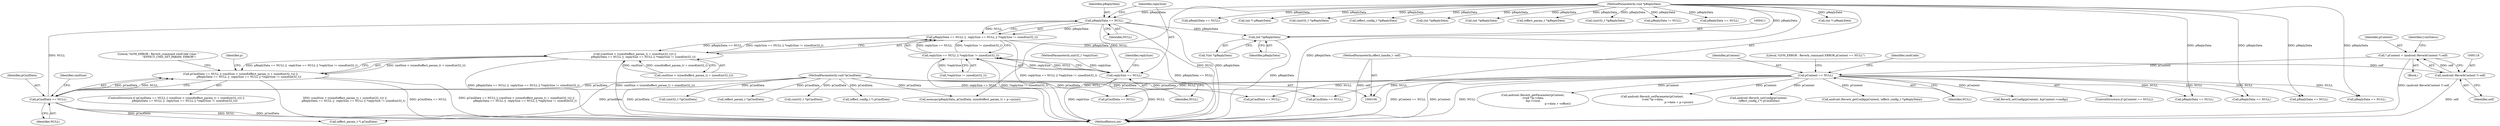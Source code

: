 digraph "0_Android_aeea52da00d210587fb3ed895de3d5f2e0264c88_6@pointer" {
"1000371" [label="(Call,pReplyData == NULL)"];
"1000112" [label="(MethodParameterIn,void *pReplyData)"];
"1000359" [label="(Call,pCmdData == NULL)"];
"1000110" [label="(MethodParameterIn,void *pCmdData)"];
"1000127" [label="(Call,pContext == NULL)"];
"1000115" [label="(Call,* pContext = (android::ReverbContext *) self)"];
"1000117" [label="(Call,(android::ReverbContext *) self)"];
"1000107" [label="(MethodParameterIn,effect_handle_t  self)"];
"1000370" [label="(Call,pReplyData == NULL ||  replySize == NULL || *replySize != sizeof(int32_t))"];
"1000362" [label="(Call,(cmdSize < (sizeof(effect_param_t) + sizeof(int32_t))) ||\n                    pReplyData == NULL ||  replySize == NULL || *replySize != sizeof(int32_t))"];
"1000358" [label="(Call,pCmdData == NULL || (cmdSize < (sizeof(effect_param_t) + sizeof(int32_t))) ||\n                    pReplyData == NULL ||  replySize == NULL || *replySize != sizeof(int32_t))"];
"1000375" [label="(Call,replySize == NULL)"];
"1000374" [label="(Call,replySize == NULL || *replySize != sizeof(int32_t))"];
"1000410" [label="(Call,(int *)pReplyData)"];
"1000392" [label="(Call,(effect_param_t *) pCmdData)"];
"1000377" [label="(Identifier,NULL)"];
"1000199" [label="(Call,(int *) pReplyData)"];
"1000113" [label="(Block,)"];
"1000115" [label="(Call,* pContext = (android::ReverbContext *) self)"];
"1000431" [label="(Call,pReplyData == NULL)"];
"1000126" [label="(ControlStructure,if (pContext == NULL))"];
"1000412" [label="(Identifier,pReplyData)"];
"1000543" [label="(Call,pCmdData == NULL)"];
"1000373" [label="(Identifier,NULL)"];
"1000211" [label="(Call,pReplyData == NULL)"];
"1000668" [label="(MethodReturn,int)"];
"1000364" [label="(Identifier,cmdSize)"];
"1000410" [label="(Call,(int *)pReplyData)"];
"1000361" [label="(Identifier,NULL)"];
"1000372" [label="(Identifier,pReplyData)"];
"1000370" [label="(Call,pReplyData == NULL ||  replySize == NULL || *replySize != sizeof(int32_t))"];
"1000142" [label="(Call,pReplyData == NULL)"];
"1000179" [label="(Call,pReplyData == NULL)"];
"1000327" [label="(Call,android::Reverb_getParameter(pContext,\n (void *)p->data,\n &p->vsize,\n                                                          p->data + voffset))"];
"1000380" [label="(Identifier,replySize)"];
"1000162" [label="(Call,(int *) pReplyData)"];
"1000608" [label="(Call,(uint32_t *)pReplyData)"];
"1000363" [label="(Call,cmdSize < (sizeof(effect_param_t) + sizeof(int32_t)))"];
"1000231" [label="(Call,(effect_config_t *)pReplyData)"];
"1000378" [label="(Call,*replySize != sizeof(int32_t))"];
"1000112" [label="(MethodParameterIn,void *pReplyData)"];
"1000110" [label="(MethodParameterIn,void *pCmdData)"];
"1000413" [label="(Call,android::Reverb_setParameter(pContext,\n (void *)p->data,\n                                                              p->data + p->psize))"];
"1000502" [label="(Call,pReplyData == NULL)"];
"1000111" [label="(MethodParameterIn,uint32_t *replySize)"];
"1000253" [label="(Call,pCmdData == NULL)"];
"1000137" [label="(Identifier,cmdCode)"];
"1000202" [label="(Call,android::Reverb_setConfig(pContext,\n (effect_config_t *) pCmdData))"];
"1000459" [label="(Call,(int *)pReplyData)"];
"1000375" [label="(Call,replySize == NULL)"];
"1000572" [label="(Call,(uint32_t *)pCmdData)"];
"1000116" [label="(Identifier,pContext)"];
"1000107" [label="(MethodParameterIn,effect_handle_t  self)"];
"1000530" [label="(Call,(int *)pReplyData)"];
"1000362" [label="(Call,(cmdSize < (sizeof(effect_param_t) + sizeof(int32_t))) ||\n                    pReplyData == NULL ||  replySize == NULL || *replySize != sizeof(int32_t))"];
"1000371" [label="(Call,pReplyData == NULL)"];
"1000229" [label="(Call,android::Reverb_getConfig(pContext, (effect_config_t *)pReplyData))"];
"1000357" [label="(ControlStructure,if (pCmdData == NULL || (cmdSize < (sizeof(effect_param_t) + sizeof(int32_t))) ||\n                    pReplyData == NULL ||  replySize == NULL || *replySize != sizeof(int32_t)))"];
"1000385" [label="(Literal,\"\tLVM_ERROR : Reverb_command cmdCode Case: \"\n                         \"EFFECT_CMD_SET_PARAM: ERROR\")"];
"1000170" [label="(Call,pCmdData == NULL)"];
"1000409" [label="(Call,*(int *)pReplyData)"];
"1000124" [label="(Identifier,LvmStatus)"];
"1000304" [label="(Call,(effect_param_t *)pReplyData)"];
"1000358" [label="(Call,pCmdData == NULL || (cmdSize < (sizeof(effect_param_t) + sizeof(int32_t))) ||\n                    pReplyData == NULL ||  replySize == NULL || *replySize != sizeof(int32_t))"];
"1000117" [label="(Call,(android::ReverbContext *) self)"];
"1000359" [label="(Call,pCmdData == NULL)"];
"1000129" [label="(Identifier,NULL)"];
"1000376" [label="(Identifier,replySize)"];
"1000119" [label="(Identifier,self)"];
"1000374" [label="(Call,replySize == NULL || *replySize != sizeof(int32_t))"];
"1000248" [label="(Call,(effect_param_t *)pCmdData)"];
"1000589" [label="(Call,(uint32_t *)pCmdData)"];
"1000127" [label="(Call,pContext == NULL)"];
"1000599" [label="(Call,(uint32_t *)pReplyData)"];
"1000559" [label="(Call,pReplyData != NULL)"];
"1000204" [label="(Call,(effect_config_t *) pCmdData)"];
"1000128" [label="(Identifier,pContext)"];
"1000293" [label="(Call,memcpy(pReplyData, pCmdData, sizeof(effect_param_t) + p->psize))"];
"1000271" [label="(Call,pReplyData == NULL)"];
"1000132" [label="(Literal,\"\tLVM_ERROR : Reverb_command ERROR pContext == NULL\")"];
"1000236" [label="(Call,Reverb_setConfig(pContext, &pContext->config))"];
"1000391" [label="(Identifier,p)"];
"1000360" [label="(Identifier,pCmdData)"];
"1000371" -> "1000370"  [label="AST: "];
"1000371" -> "1000373"  [label="CFG: "];
"1000372" -> "1000371"  [label="AST: "];
"1000373" -> "1000371"  [label="AST: "];
"1000376" -> "1000371"  [label="CFG: "];
"1000370" -> "1000371"  [label="CFG: "];
"1000371" -> "1000668"  [label="DDG: NULL"];
"1000371" -> "1000668"  [label="DDG: pReplyData"];
"1000371" -> "1000370"  [label="DDG: pReplyData"];
"1000371" -> "1000370"  [label="DDG: NULL"];
"1000112" -> "1000371"  [label="DDG: pReplyData"];
"1000359" -> "1000371"  [label="DDG: NULL"];
"1000371" -> "1000375"  [label="DDG: NULL"];
"1000371" -> "1000410"  [label="DDG: pReplyData"];
"1000112" -> "1000106"  [label="AST: "];
"1000112" -> "1000668"  [label="DDG: pReplyData"];
"1000112" -> "1000142"  [label="DDG: pReplyData"];
"1000112" -> "1000162"  [label="DDG: pReplyData"];
"1000112" -> "1000179"  [label="DDG: pReplyData"];
"1000112" -> "1000199"  [label="DDG: pReplyData"];
"1000112" -> "1000211"  [label="DDG: pReplyData"];
"1000112" -> "1000231"  [label="DDG: pReplyData"];
"1000112" -> "1000271"  [label="DDG: pReplyData"];
"1000112" -> "1000293"  [label="DDG: pReplyData"];
"1000112" -> "1000304"  [label="DDG: pReplyData"];
"1000112" -> "1000410"  [label="DDG: pReplyData"];
"1000112" -> "1000431"  [label="DDG: pReplyData"];
"1000112" -> "1000459"  [label="DDG: pReplyData"];
"1000112" -> "1000502"  [label="DDG: pReplyData"];
"1000112" -> "1000530"  [label="DDG: pReplyData"];
"1000112" -> "1000559"  [label="DDG: pReplyData"];
"1000112" -> "1000599"  [label="DDG: pReplyData"];
"1000112" -> "1000608"  [label="DDG: pReplyData"];
"1000359" -> "1000358"  [label="AST: "];
"1000359" -> "1000361"  [label="CFG: "];
"1000360" -> "1000359"  [label="AST: "];
"1000361" -> "1000359"  [label="AST: "];
"1000364" -> "1000359"  [label="CFG: "];
"1000358" -> "1000359"  [label="CFG: "];
"1000359" -> "1000668"  [label="DDG: NULL"];
"1000359" -> "1000668"  [label="DDG: pCmdData"];
"1000359" -> "1000358"  [label="DDG: pCmdData"];
"1000359" -> "1000358"  [label="DDG: NULL"];
"1000110" -> "1000359"  [label="DDG: pCmdData"];
"1000127" -> "1000359"  [label="DDG: NULL"];
"1000359" -> "1000392"  [label="DDG: pCmdData"];
"1000110" -> "1000106"  [label="AST: "];
"1000110" -> "1000668"  [label="DDG: pCmdData"];
"1000110" -> "1000170"  [label="DDG: pCmdData"];
"1000110" -> "1000204"  [label="DDG: pCmdData"];
"1000110" -> "1000248"  [label="DDG: pCmdData"];
"1000110" -> "1000253"  [label="DDG: pCmdData"];
"1000110" -> "1000293"  [label="DDG: pCmdData"];
"1000110" -> "1000392"  [label="DDG: pCmdData"];
"1000110" -> "1000543"  [label="DDG: pCmdData"];
"1000110" -> "1000572"  [label="DDG: pCmdData"];
"1000110" -> "1000589"  [label="DDG: pCmdData"];
"1000127" -> "1000126"  [label="AST: "];
"1000127" -> "1000129"  [label="CFG: "];
"1000128" -> "1000127"  [label="AST: "];
"1000129" -> "1000127"  [label="AST: "];
"1000132" -> "1000127"  [label="CFG: "];
"1000137" -> "1000127"  [label="CFG: "];
"1000127" -> "1000668"  [label="DDG: NULL"];
"1000127" -> "1000668"  [label="DDG: pContext == NULL"];
"1000127" -> "1000668"  [label="DDG: pContext"];
"1000115" -> "1000127"  [label="DDG: pContext"];
"1000127" -> "1000142"  [label="DDG: NULL"];
"1000127" -> "1000170"  [label="DDG: NULL"];
"1000127" -> "1000202"  [label="DDG: pContext"];
"1000127" -> "1000211"  [label="DDG: NULL"];
"1000127" -> "1000229"  [label="DDG: pContext"];
"1000127" -> "1000236"  [label="DDG: pContext"];
"1000127" -> "1000253"  [label="DDG: NULL"];
"1000127" -> "1000327"  [label="DDG: pContext"];
"1000127" -> "1000413"  [label="DDG: pContext"];
"1000127" -> "1000431"  [label="DDG: NULL"];
"1000127" -> "1000502"  [label="DDG: NULL"];
"1000127" -> "1000543"  [label="DDG: NULL"];
"1000115" -> "1000113"  [label="AST: "];
"1000115" -> "1000117"  [label="CFG: "];
"1000116" -> "1000115"  [label="AST: "];
"1000117" -> "1000115"  [label="AST: "];
"1000124" -> "1000115"  [label="CFG: "];
"1000115" -> "1000668"  [label="DDG: (android::ReverbContext *) self"];
"1000117" -> "1000115"  [label="DDG: self"];
"1000117" -> "1000119"  [label="CFG: "];
"1000118" -> "1000117"  [label="AST: "];
"1000119" -> "1000117"  [label="AST: "];
"1000117" -> "1000668"  [label="DDG: self"];
"1000107" -> "1000117"  [label="DDG: self"];
"1000107" -> "1000106"  [label="AST: "];
"1000107" -> "1000668"  [label="DDG: self"];
"1000370" -> "1000362"  [label="AST: "];
"1000370" -> "1000374"  [label="CFG: "];
"1000374" -> "1000370"  [label="AST: "];
"1000362" -> "1000370"  [label="CFG: "];
"1000370" -> "1000668"  [label="DDG: replySize == NULL || *replySize != sizeof(int32_t)"];
"1000370" -> "1000668"  [label="DDG: pReplyData == NULL"];
"1000370" -> "1000362"  [label="DDG: pReplyData == NULL"];
"1000370" -> "1000362"  [label="DDG: replySize == NULL || *replySize != sizeof(int32_t)"];
"1000374" -> "1000370"  [label="DDG: replySize == NULL"];
"1000374" -> "1000370"  [label="DDG: *replySize != sizeof(int32_t)"];
"1000362" -> "1000358"  [label="AST: "];
"1000362" -> "1000363"  [label="CFG: "];
"1000363" -> "1000362"  [label="AST: "];
"1000358" -> "1000362"  [label="CFG: "];
"1000362" -> "1000668"  [label="DDG: pReplyData == NULL ||  replySize == NULL || *replySize != sizeof(int32_t)"];
"1000362" -> "1000668"  [label="DDG: cmdSize < (sizeof(effect_param_t) + sizeof(int32_t))"];
"1000362" -> "1000358"  [label="DDG: cmdSize < (sizeof(effect_param_t) + sizeof(int32_t))"];
"1000362" -> "1000358"  [label="DDG: pReplyData == NULL ||  replySize == NULL || *replySize != sizeof(int32_t)"];
"1000363" -> "1000362"  [label="DDG: cmdSize"];
"1000363" -> "1000362"  [label="DDG: sizeof(effect_param_t) + sizeof(int32_t)"];
"1000358" -> "1000357"  [label="AST: "];
"1000385" -> "1000358"  [label="CFG: "];
"1000391" -> "1000358"  [label="CFG: "];
"1000358" -> "1000668"  [label="DDG: pCmdData == NULL || (cmdSize < (sizeof(effect_param_t) + sizeof(int32_t))) ||\n                    pReplyData == NULL ||  replySize == NULL || *replySize != sizeof(int32_t)"];
"1000358" -> "1000668"  [label="DDG: (cmdSize < (sizeof(effect_param_t) + sizeof(int32_t))) ||\n                    pReplyData == NULL ||  replySize == NULL || *replySize != sizeof(int32_t)"];
"1000358" -> "1000668"  [label="DDG: pCmdData == NULL"];
"1000375" -> "1000374"  [label="AST: "];
"1000375" -> "1000377"  [label="CFG: "];
"1000376" -> "1000375"  [label="AST: "];
"1000377" -> "1000375"  [label="AST: "];
"1000380" -> "1000375"  [label="CFG: "];
"1000374" -> "1000375"  [label="CFG: "];
"1000375" -> "1000668"  [label="DDG: replySize"];
"1000375" -> "1000668"  [label="DDG: NULL"];
"1000375" -> "1000374"  [label="DDG: replySize"];
"1000375" -> "1000374"  [label="DDG: NULL"];
"1000111" -> "1000375"  [label="DDG: replySize"];
"1000374" -> "1000378"  [label="CFG: "];
"1000378" -> "1000374"  [label="AST: "];
"1000374" -> "1000668"  [label="DDG: replySize == NULL"];
"1000374" -> "1000668"  [label="DDG: *replySize != sizeof(int32_t)"];
"1000378" -> "1000374"  [label="DDG: *replySize"];
"1000410" -> "1000409"  [label="AST: "];
"1000410" -> "1000412"  [label="CFG: "];
"1000411" -> "1000410"  [label="AST: "];
"1000412" -> "1000410"  [label="AST: "];
"1000409" -> "1000410"  [label="CFG: "];
"1000410" -> "1000668"  [label="DDG: pReplyData"];
}
